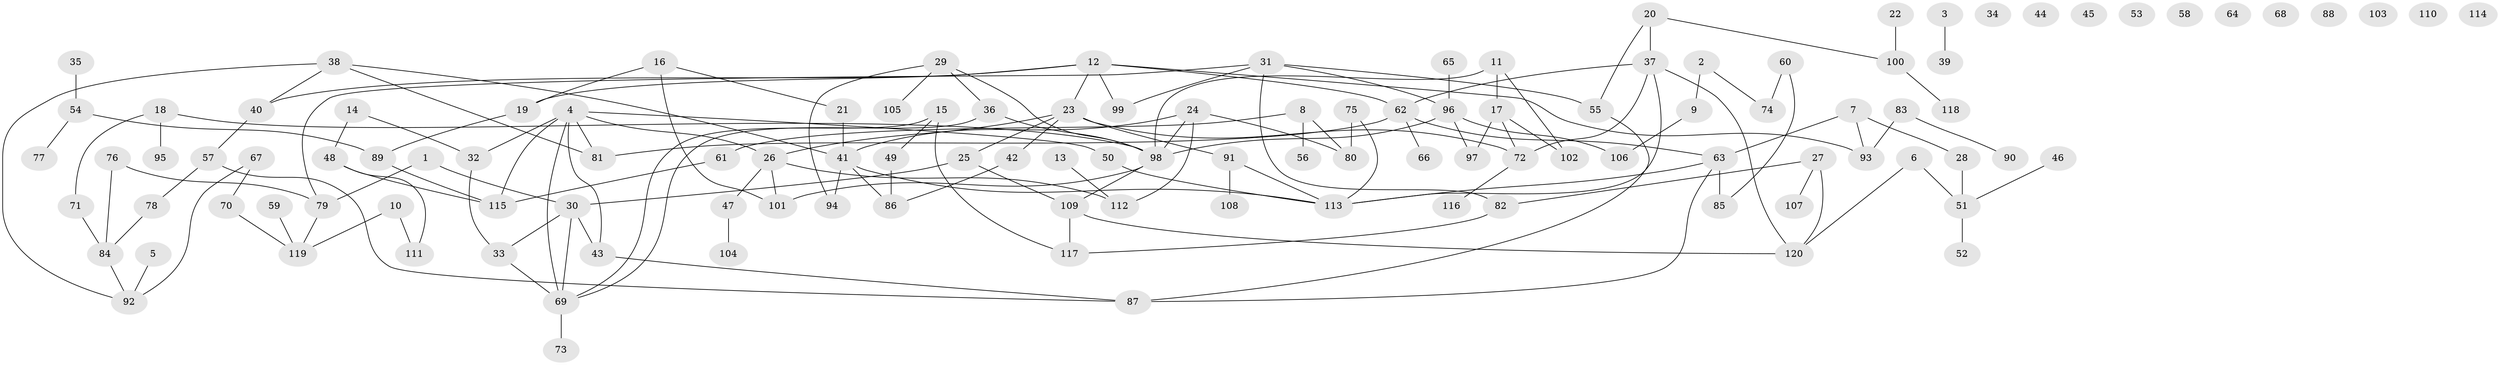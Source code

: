 // Generated by graph-tools (version 1.1) at 2025/00/03/09/25 03:00:53]
// undirected, 120 vertices, 153 edges
graph export_dot {
graph [start="1"]
  node [color=gray90,style=filled];
  1;
  2;
  3;
  4;
  5;
  6;
  7;
  8;
  9;
  10;
  11;
  12;
  13;
  14;
  15;
  16;
  17;
  18;
  19;
  20;
  21;
  22;
  23;
  24;
  25;
  26;
  27;
  28;
  29;
  30;
  31;
  32;
  33;
  34;
  35;
  36;
  37;
  38;
  39;
  40;
  41;
  42;
  43;
  44;
  45;
  46;
  47;
  48;
  49;
  50;
  51;
  52;
  53;
  54;
  55;
  56;
  57;
  58;
  59;
  60;
  61;
  62;
  63;
  64;
  65;
  66;
  67;
  68;
  69;
  70;
  71;
  72;
  73;
  74;
  75;
  76;
  77;
  78;
  79;
  80;
  81;
  82;
  83;
  84;
  85;
  86;
  87;
  88;
  89;
  90;
  91;
  92;
  93;
  94;
  95;
  96;
  97;
  98;
  99;
  100;
  101;
  102;
  103;
  104;
  105;
  106;
  107;
  108;
  109;
  110;
  111;
  112;
  113;
  114;
  115;
  116;
  117;
  118;
  119;
  120;
  1 -- 30;
  1 -- 79;
  2 -- 9;
  2 -- 74;
  3 -- 39;
  4 -- 26;
  4 -- 32;
  4 -- 43;
  4 -- 50;
  4 -- 69;
  4 -- 81;
  4 -- 115;
  5 -- 92;
  6 -- 51;
  6 -- 120;
  7 -- 28;
  7 -- 63;
  7 -- 93;
  8 -- 56;
  8 -- 61;
  8 -- 80;
  9 -- 106;
  10 -- 111;
  10 -- 119;
  11 -- 17;
  11 -- 98;
  11 -- 102;
  12 -- 19;
  12 -- 23;
  12 -- 40;
  12 -- 62;
  12 -- 93;
  12 -- 99;
  13 -- 112;
  14 -- 32;
  14 -- 48;
  15 -- 49;
  15 -- 69;
  15 -- 117;
  16 -- 19;
  16 -- 21;
  16 -- 101;
  17 -- 72;
  17 -- 97;
  17 -- 102;
  18 -- 71;
  18 -- 95;
  18 -- 98;
  19 -- 89;
  20 -- 37;
  20 -- 55;
  20 -- 100;
  21 -- 41;
  22 -- 100;
  23 -- 25;
  23 -- 26;
  23 -- 42;
  23 -- 72;
  23 -- 91;
  24 -- 41;
  24 -- 80;
  24 -- 98;
  24 -- 112;
  25 -- 30;
  25 -- 109;
  26 -- 47;
  26 -- 101;
  26 -- 112;
  27 -- 82;
  27 -- 107;
  27 -- 120;
  28 -- 51;
  29 -- 36;
  29 -- 94;
  29 -- 98;
  29 -- 105;
  30 -- 33;
  30 -- 43;
  30 -- 69;
  31 -- 55;
  31 -- 79;
  31 -- 82;
  31 -- 96;
  31 -- 99;
  32 -- 33;
  33 -- 69;
  35 -- 54;
  36 -- 69;
  36 -- 98;
  37 -- 62;
  37 -- 72;
  37 -- 113;
  37 -- 120;
  38 -- 40;
  38 -- 41;
  38 -- 81;
  38 -- 92;
  40 -- 57;
  41 -- 86;
  41 -- 94;
  41 -- 113;
  42 -- 86;
  43 -- 87;
  46 -- 51;
  47 -- 104;
  48 -- 111;
  48 -- 115;
  49 -- 86;
  50 -- 113;
  51 -- 52;
  54 -- 77;
  54 -- 89;
  55 -- 87;
  57 -- 78;
  57 -- 87;
  59 -- 119;
  60 -- 74;
  60 -- 85;
  61 -- 115;
  62 -- 63;
  62 -- 66;
  62 -- 81;
  63 -- 85;
  63 -- 87;
  63 -- 113;
  65 -- 96;
  67 -- 70;
  67 -- 92;
  69 -- 73;
  70 -- 119;
  71 -- 84;
  72 -- 116;
  75 -- 80;
  75 -- 113;
  76 -- 79;
  76 -- 84;
  78 -- 84;
  79 -- 119;
  82 -- 117;
  83 -- 90;
  83 -- 93;
  84 -- 92;
  89 -- 115;
  91 -- 108;
  91 -- 113;
  96 -- 97;
  96 -- 98;
  96 -- 106;
  98 -- 101;
  98 -- 109;
  100 -- 118;
  109 -- 117;
  109 -- 120;
}
